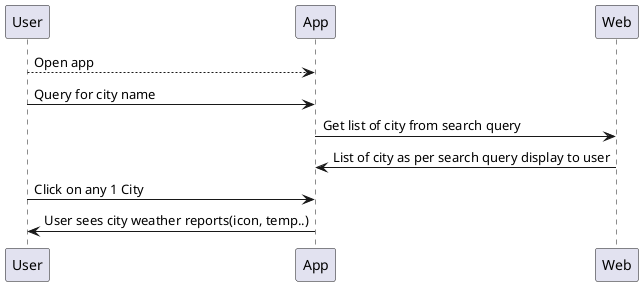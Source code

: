 @startuml
User --> App : Open app

User -> App : Query for city name

App -> Web : Get list of city from search query

Web -> App : List of city as per search query display to user

User -> App: Click on any 1 City

App -> User : User sees city weather reports(icon, temp..)

@enduml
